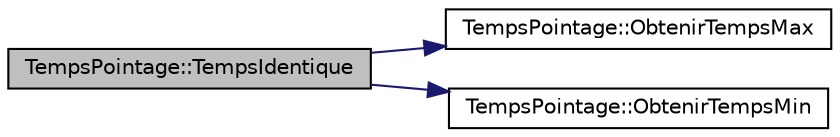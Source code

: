 digraph "TempsPointage::TempsIdentique"
{
 // LATEX_PDF_SIZE
  edge [fontname="Helvetica",fontsize="10",labelfontname="Helvetica",labelfontsize="10"];
  node [fontname="Helvetica",fontsize="10",shape=record];
  rankdir="LR";
  Node1 [label="TempsPointage::TempsIdentique",height=0.2,width=0.4,color="black", fillcolor="grey75", style="filled", fontcolor="black",tooltip="TempsPointage::TempsIdentique Vérifie si les temps pointages passé en paramètre sont identiques à ces..."];
  Node1 -> Node2 [color="midnightblue",fontsize="10",style="solid",fontname="Helvetica"];
  Node2 [label="TempsPointage::ObtenirTempsMax",height=0.2,width=0.4,color="black", fillcolor="white", style="filled",URL="$class_temps_pointage.html#af00b852587a0b427ad6c62cffb586e07",tooltip=" "];
  Node1 -> Node3 [color="midnightblue",fontsize="10",style="solid",fontname="Helvetica"];
  Node3 [label="TempsPointage::ObtenirTempsMin",height=0.2,width=0.4,color="black", fillcolor="white", style="filled",URL="$class_temps_pointage.html#a9ddcaa651d6b7b1248dbc4aeaca15f4c",tooltip=" "];
}
